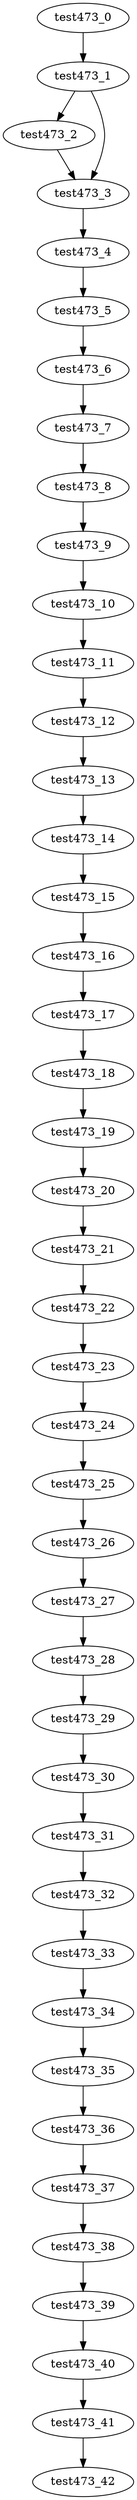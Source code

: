 digraph G {
test473_0->test473_1;
test473_1->test473_2;
test473_1->test473_3;
test473_2->test473_3;
test473_3->test473_4;
test473_4->test473_5;
test473_5->test473_6;
test473_6->test473_7;
test473_7->test473_8;
test473_8->test473_9;
test473_9->test473_10;
test473_10->test473_11;
test473_11->test473_12;
test473_12->test473_13;
test473_13->test473_14;
test473_14->test473_15;
test473_15->test473_16;
test473_16->test473_17;
test473_17->test473_18;
test473_18->test473_19;
test473_19->test473_20;
test473_20->test473_21;
test473_21->test473_22;
test473_22->test473_23;
test473_23->test473_24;
test473_24->test473_25;
test473_25->test473_26;
test473_26->test473_27;
test473_27->test473_28;
test473_28->test473_29;
test473_29->test473_30;
test473_30->test473_31;
test473_31->test473_32;
test473_32->test473_33;
test473_33->test473_34;
test473_34->test473_35;
test473_35->test473_36;
test473_36->test473_37;
test473_37->test473_38;
test473_38->test473_39;
test473_39->test473_40;
test473_40->test473_41;
test473_41->test473_42;

}

